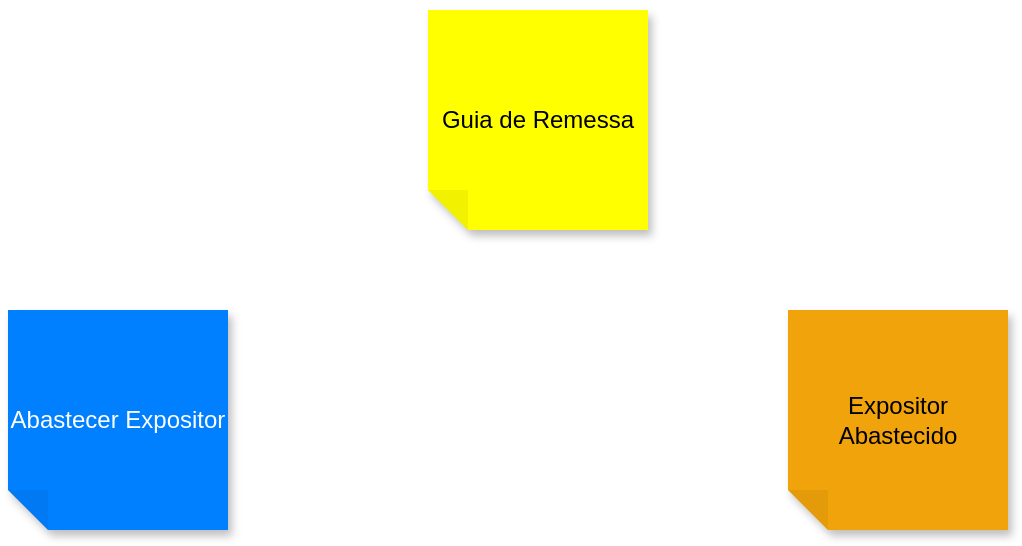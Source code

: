 <mxfile>
    <diagram id="ljlir07fDxeKM4c_47_f" name="Page-1">
        <mxGraphModel dx="1527" dy="797" grid="1" gridSize="10" guides="1" tooltips="1" connect="1" arrows="1" fold="1" page="1" pageScale="1" pageWidth="850" pageHeight="1100" math="0" shadow="0">
            <root>
                <mxCell id="0"/>
                <mxCell id="1" parent="0"/>
                <mxCell id="5" value="Expositor Abastecido" style="shape=note;whiteSpace=wrap;html=1;backgroundOutline=1;darkOpacity=0.05;fillColor=#f0a30a;strokeColor=none;fillStyle=solid;direction=west;gradientDirection=north;shadow=1;size=20;pointerEvents=1;fontColor=#000000;" vertex="1" parent="1">
                    <mxGeometry x="560" y="170" width="110" height="110" as="geometry"/>
                </mxCell>
                <mxCell id="6" value="Guia de Remessa" style="shape=note;whiteSpace=wrap;html=1;backgroundOutline=1;darkOpacity=0.05;fillColor=#FFFF00;strokeColor=none;fillStyle=solid;direction=west;gradientDirection=north;shadow=1;size=20;pointerEvents=1;fontColor=#000000;" vertex="1" parent="1">
                    <mxGeometry x="380" y="20" width="110" height="110" as="geometry"/>
                </mxCell>
                <mxCell id="7" value="Abastecer Expositor" style="shape=note;whiteSpace=wrap;html=1;backgroundOutline=1;darkOpacity=0.05;fillColor=#007FFF;strokeColor=none;fillStyle=solid;direction=west;gradientDirection=north;shadow=1;size=20;pointerEvents=1;fontColor=#FFFFFF;" vertex="1" parent="1">
                    <mxGeometry x="170" y="170" width="110" height="110" as="geometry"/>
                </mxCell>
            </root>
        </mxGraphModel>
    </diagram>
</mxfile>